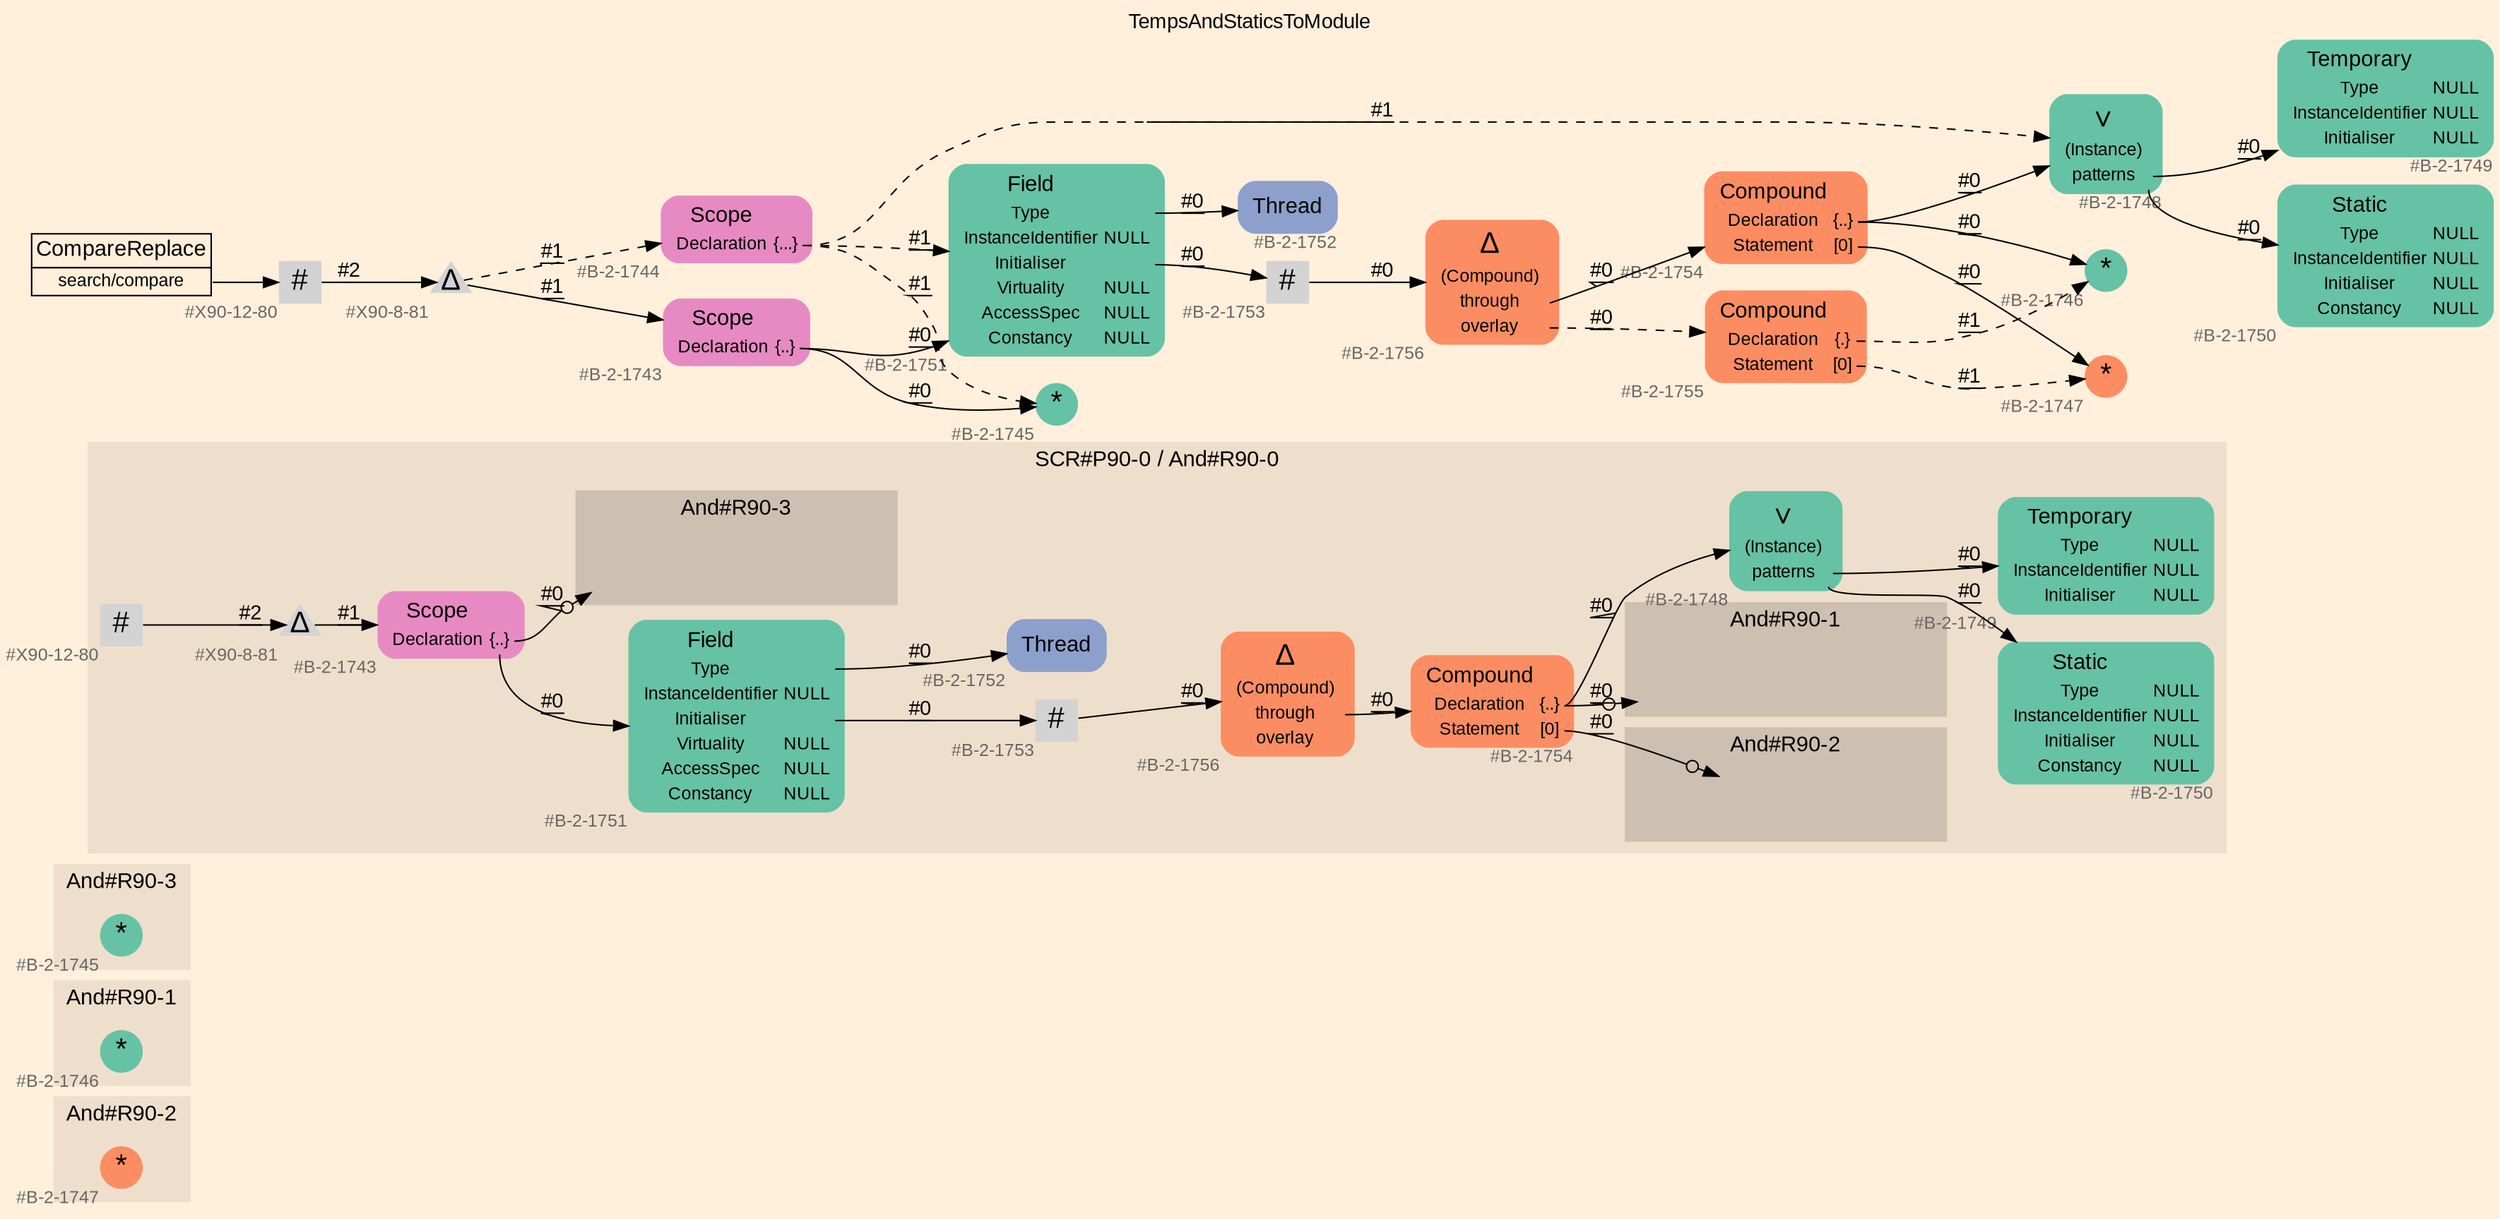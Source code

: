 digraph "TempsAndStaticsToModule" {
label = "TempsAndStaticsToModule"
labelloc = t
graph [
    rankdir = "LR"
    ranksep = 0.3
    bgcolor = antiquewhite1
    color = black
    fontcolor = black
    fontname = "Arial"
];
node [
    fontname = "Arial"
];
edge [
    fontname = "Arial"
];

// -------------------- figure And#R90-2 --------------------
// -------- region And#R90-2 ----------
subgraph "clusterAnd#R90-2" {
    label = "And#R90-2"
    style = "filled"
    color = antiquewhite2
    fontsize = "15"
    // -------- block And#R90-2/#B-2-1747 ----------
    "And#R90-2/#B-2-1747" [
        fillcolor = "/set28/2"
        xlabel = "#B-2-1747"
        fontsize = "12"
        fontcolor = grey40
        shape = "circle"
        label = <<FONT COLOR="black" POINT-SIZE="20">*</FONT>>
        style = "filled"
        penwidth = 0.0
        fixedsize = true
        width = 0.4
        height = 0.4
    ];
    
}


// -------------------- figure And#R90-1 --------------------
// -------- region And#R90-1 ----------
subgraph "clusterAnd#R90-1" {
    label = "And#R90-1"
    style = "filled"
    color = antiquewhite2
    fontsize = "15"
    // -------- block And#R90-1/#B-2-1746 ----------
    "And#R90-1/#B-2-1746" [
        fillcolor = "/set28/1"
        xlabel = "#B-2-1746"
        fontsize = "12"
        fontcolor = grey40
        shape = "circle"
        label = <<FONT COLOR="black" POINT-SIZE="20">*</FONT>>
        style = "filled"
        penwidth = 0.0
        fixedsize = true
        width = 0.4
        height = 0.4
    ];
    
}


// -------------------- figure And#R90-3 --------------------
// -------- region And#R90-3 ----------
subgraph "clusterAnd#R90-3" {
    label = "And#R90-3"
    style = "filled"
    color = antiquewhite2
    fontsize = "15"
    // -------- block And#R90-3/#B-2-1745 ----------
    "And#R90-3/#B-2-1745" [
        fillcolor = "/set28/1"
        xlabel = "#B-2-1745"
        fontsize = "12"
        fontcolor = grey40
        shape = "circle"
        label = <<FONT COLOR="black" POINT-SIZE="20">*</FONT>>
        style = "filled"
        penwidth = 0.0
        fixedsize = true
        width = 0.4
        height = 0.4
    ];
    
}


// -------------------- figure And#R90-0 --------------------
// -------- region And#R90-0 ----------
subgraph "clusterAnd#R90-0" {
    label = "SCR#P90-0 / And#R90-0"
    style = "filled"
    color = antiquewhite2
    fontsize = "15"
    // -------- block And#R90-0/#B-2-1750 ----------
    "And#R90-0/#B-2-1750" [
        fillcolor = "/set28/1"
        xlabel = "#B-2-1750"
        fontsize = "12"
        fontcolor = grey40
        shape = "plaintext"
        label = <<TABLE BORDER="0" CELLBORDER="0" CELLSPACING="0">
         <TR><TD><FONT COLOR="black" POINT-SIZE="15">Static</FONT></TD></TR>
         <TR><TD><FONT COLOR="black" POINT-SIZE="12">Type</FONT></TD><TD PORT="port0"><FONT COLOR="black" POINT-SIZE="12">NULL</FONT></TD></TR>
         <TR><TD><FONT COLOR="black" POINT-SIZE="12">InstanceIdentifier</FONT></TD><TD PORT="port1"><FONT COLOR="black" POINT-SIZE="12">NULL</FONT></TD></TR>
         <TR><TD><FONT COLOR="black" POINT-SIZE="12">Initialiser</FONT></TD><TD PORT="port2"><FONT COLOR="black" POINT-SIZE="12">NULL</FONT></TD></TR>
         <TR><TD><FONT COLOR="black" POINT-SIZE="12">Constancy</FONT></TD><TD PORT="port3"><FONT COLOR="black" POINT-SIZE="12">NULL</FONT></TD></TR>
        </TABLE>>
        style = "rounded,filled"
    ];
    
    // -------- block And#R90-0/#B-2-1754 ----------
    "And#R90-0/#B-2-1754" [
        fillcolor = "/set28/2"
        xlabel = "#B-2-1754"
        fontsize = "12"
        fontcolor = grey40
        shape = "plaintext"
        label = <<TABLE BORDER="0" CELLBORDER="0" CELLSPACING="0">
         <TR><TD><FONT COLOR="black" POINT-SIZE="15">Compound</FONT></TD></TR>
         <TR><TD><FONT COLOR="black" POINT-SIZE="12">Declaration</FONT></TD><TD PORT="port0"><FONT COLOR="black" POINT-SIZE="12">{..}</FONT></TD></TR>
         <TR><TD><FONT COLOR="black" POINT-SIZE="12">Statement</FONT></TD><TD PORT="port1"><FONT COLOR="black" POINT-SIZE="12">[0]</FONT></TD></TR>
        </TABLE>>
        style = "rounded,filled"
    ];
    
    // -------- block And#R90-0/#X90-8-81 ----------
    "And#R90-0/#X90-8-81" [
        xlabel = "#X90-8-81"
        fontsize = "12"
        fontcolor = grey40
        shape = "triangle"
        label = <<FONT COLOR="black" POINT-SIZE="20">Δ</FONT>>
        style = "filled"
        penwidth = 0.0
        fixedsize = true
        width = 0.4
        height = 0.4
    ];
    
    // -------- block And#R90-0/#B-2-1749 ----------
    "And#R90-0/#B-2-1749" [
        fillcolor = "/set28/1"
        xlabel = "#B-2-1749"
        fontsize = "12"
        fontcolor = grey40
        shape = "plaintext"
        label = <<TABLE BORDER="0" CELLBORDER="0" CELLSPACING="0">
         <TR><TD><FONT COLOR="black" POINT-SIZE="15">Temporary</FONT></TD></TR>
         <TR><TD><FONT COLOR="black" POINT-SIZE="12">Type</FONT></TD><TD PORT="port0"><FONT COLOR="black" POINT-SIZE="12">NULL</FONT></TD></TR>
         <TR><TD><FONT COLOR="black" POINT-SIZE="12">InstanceIdentifier</FONT></TD><TD PORT="port1"><FONT COLOR="black" POINT-SIZE="12">NULL</FONT></TD></TR>
         <TR><TD><FONT COLOR="black" POINT-SIZE="12">Initialiser</FONT></TD><TD PORT="port2"><FONT COLOR="black" POINT-SIZE="12">NULL</FONT></TD></TR>
        </TABLE>>
        style = "rounded,filled"
    ];
    
    // -------- block And#R90-0/#B-2-1748 ----------
    "And#R90-0/#B-2-1748" [
        fillcolor = "/set28/1"
        xlabel = "#B-2-1748"
        fontsize = "12"
        fontcolor = grey40
        shape = "plaintext"
        label = <<TABLE BORDER="0" CELLBORDER="0" CELLSPACING="0">
         <TR><TD><FONT COLOR="black" POINT-SIZE="20">∨</FONT></TD></TR>
         <TR><TD><FONT COLOR="black" POINT-SIZE="12">(Instance)</FONT></TD><TD PORT="port0"></TD></TR>
         <TR><TD><FONT COLOR="black" POINT-SIZE="12">patterns</FONT></TD><TD PORT="port1"></TD></TR>
        </TABLE>>
        style = "rounded,filled"
    ];
    
    // -------- block And#R90-0/#B-2-1743 ----------
    "And#R90-0/#B-2-1743" [
        fillcolor = "/set28/4"
        xlabel = "#B-2-1743"
        fontsize = "12"
        fontcolor = grey40
        shape = "plaintext"
        label = <<TABLE BORDER="0" CELLBORDER="0" CELLSPACING="0">
         <TR><TD><FONT COLOR="black" POINT-SIZE="15">Scope</FONT></TD></TR>
         <TR><TD><FONT COLOR="black" POINT-SIZE="12">Declaration</FONT></TD><TD PORT="port0"><FONT COLOR="black" POINT-SIZE="12">{..}</FONT></TD></TR>
        </TABLE>>
        style = "rounded,filled"
    ];
    
    // -------- block And#R90-0/#B-2-1753 ----------
    "And#R90-0/#B-2-1753" [
        xlabel = "#B-2-1753"
        fontsize = "12"
        fontcolor = grey40
        shape = "square"
        label = <<FONT COLOR="black" POINT-SIZE="20">#</FONT>>
        style = "filled"
        penwidth = 0.0
        fixedsize = true
        width = 0.4
        height = 0.4
    ];
    
    // -------- block And#R90-0/#X90-12-80 ----------
    "And#R90-0/#X90-12-80" [
        xlabel = "#X90-12-80"
        fontsize = "12"
        fontcolor = grey40
        shape = "square"
        label = <<FONT COLOR="black" POINT-SIZE="20">#</FONT>>
        style = "filled"
        penwidth = 0.0
        fixedsize = true
        width = 0.4
        height = 0.4
    ];
    
    // -------- block And#R90-0/#B-2-1751 ----------
    "And#R90-0/#B-2-1751" [
        fillcolor = "/set28/1"
        xlabel = "#B-2-1751"
        fontsize = "12"
        fontcolor = grey40
        shape = "plaintext"
        label = <<TABLE BORDER="0" CELLBORDER="0" CELLSPACING="0">
         <TR><TD><FONT COLOR="black" POINT-SIZE="15">Field</FONT></TD></TR>
         <TR><TD><FONT COLOR="black" POINT-SIZE="12">Type</FONT></TD><TD PORT="port0"></TD></TR>
         <TR><TD><FONT COLOR="black" POINT-SIZE="12">InstanceIdentifier</FONT></TD><TD PORT="port1"><FONT COLOR="black" POINT-SIZE="12">NULL</FONT></TD></TR>
         <TR><TD><FONT COLOR="black" POINT-SIZE="12">Initialiser</FONT></TD><TD PORT="port2"></TD></TR>
         <TR><TD><FONT COLOR="black" POINT-SIZE="12">Virtuality</FONT></TD><TD PORT="port3"><FONT COLOR="black" POINT-SIZE="12">NULL</FONT></TD></TR>
         <TR><TD><FONT COLOR="black" POINT-SIZE="12">AccessSpec</FONT></TD><TD PORT="port4"><FONT COLOR="black" POINT-SIZE="12">NULL</FONT></TD></TR>
         <TR><TD><FONT COLOR="black" POINT-SIZE="12">Constancy</FONT></TD><TD PORT="port5"><FONT COLOR="black" POINT-SIZE="12">NULL</FONT></TD></TR>
        </TABLE>>
        style = "rounded,filled"
    ];
    
    // -------- block And#R90-0/#B-2-1752 ----------
    "And#R90-0/#B-2-1752" [
        fillcolor = "/set28/3"
        xlabel = "#B-2-1752"
        fontsize = "12"
        fontcolor = grey40
        shape = "plaintext"
        label = <<TABLE BORDER="0" CELLBORDER="0" CELLSPACING="0">
         <TR><TD><FONT COLOR="black" POINT-SIZE="15">Thread</FONT></TD></TR>
        </TABLE>>
        style = "rounded,filled"
    ];
    
    // -------- block And#R90-0/#B-2-1756 ----------
    "And#R90-0/#B-2-1756" [
        fillcolor = "/set28/2"
        xlabel = "#B-2-1756"
        fontsize = "12"
        fontcolor = grey40
        shape = "plaintext"
        label = <<TABLE BORDER="0" CELLBORDER="0" CELLSPACING="0">
         <TR><TD><FONT COLOR="black" POINT-SIZE="20">Δ</FONT></TD></TR>
         <TR><TD><FONT COLOR="black" POINT-SIZE="12">(Compound)</FONT></TD><TD PORT="port0"></TD></TR>
         <TR><TD><FONT COLOR="black" POINT-SIZE="12">through</FONT></TD><TD PORT="port1"></TD></TR>
         <TR><TD><FONT COLOR="black" POINT-SIZE="12">overlay</FONT></TD><TD PORT="port2"></TD></TR>
        </TABLE>>
        style = "rounded,filled"
    ];
    
    // -------- region And#R90-0/And#R90-1 ----------
    subgraph "clusterAnd#R90-0/And#R90-1" {
        label = "And#R90-1"
        style = "filled"
        color = antiquewhite3
        fontsize = "15"
        // -------- block And#R90-0/And#R90-1/#B-2-1746 ----------
        "And#R90-0/And#R90-1/#B-2-1746" [
            fillcolor = "/set28/1"
            xlabel = "#B-2-1746"
            fontsize = "12"
            fontcolor = grey40
            shape = "none"
            style = "invisible"
        ];
        
    }
    
    // -------- region And#R90-0/And#R90-2 ----------
    subgraph "clusterAnd#R90-0/And#R90-2" {
        label = "And#R90-2"
        style = "filled"
        color = antiquewhite3
        fontsize = "15"
        // -------- block And#R90-0/And#R90-2/#B-2-1747 ----------
        "And#R90-0/And#R90-2/#B-2-1747" [
            fillcolor = "/set28/2"
            xlabel = "#B-2-1747"
            fontsize = "12"
            fontcolor = grey40
            shape = "none"
            style = "invisible"
        ];
        
    }
    
    // -------- region And#R90-0/And#R90-3 ----------
    subgraph "clusterAnd#R90-0/And#R90-3" {
        label = "And#R90-3"
        style = "filled"
        color = antiquewhite3
        fontsize = "15"
        // -------- block And#R90-0/And#R90-3/#B-2-1745 ----------
        "And#R90-0/And#R90-3/#B-2-1745" [
            fillcolor = "/set28/1"
            xlabel = "#B-2-1745"
            fontsize = "12"
            fontcolor = grey40
            shape = "none"
            style = "invisible"
        ];
        
    }
    
}

"And#R90-0/#B-2-1754":port0 -> "And#R90-0/And#R90-1/#B-2-1746" [
    arrowhead="normalnoneodot"
    label = "#0"
    decorate = true
    color = black
    fontcolor = black
];

"And#R90-0/#B-2-1754":port0 -> "And#R90-0/#B-2-1748" [
    label = "#0"
    decorate = true
    color = black
    fontcolor = black
];

"And#R90-0/#B-2-1754":port1 -> "And#R90-0/And#R90-2/#B-2-1747" [
    arrowhead="normalnoneodot"
    label = "#0"
    decorate = true
    color = black
    fontcolor = black
];

"And#R90-0/#X90-8-81" -> "And#R90-0/#B-2-1743" [
    label = "#1"
    decorate = true
    color = black
    fontcolor = black
];

"And#R90-0/#B-2-1748":port1 -> "And#R90-0/#B-2-1749" [
    label = "#0"
    decorate = true
    color = black
    fontcolor = black
];

"And#R90-0/#B-2-1748":port1 -> "And#R90-0/#B-2-1750" [
    label = "#0"
    decorate = true
    color = black
    fontcolor = black
];

"And#R90-0/#B-2-1743":port0 -> "And#R90-0/And#R90-3/#B-2-1745" [
    arrowhead="normalnoneodot"
    label = "#0"
    decorate = true
    color = black
    fontcolor = black
];

"And#R90-0/#B-2-1743":port0 -> "And#R90-0/#B-2-1751" [
    label = "#0"
    decorate = true
    color = black
    fontcolor = black
];

"And#R90-0/#B-2-1753" -> "And#R90-0/#B-2-1756" [
    label = "#0"
    decorate = true
    color = black
    fontcolor = black
];

"And#R90-0/#X90-12-80" -> "And#R90-0/#X90-8-81" [
    label = "#2"
    decorate = true
    color = black
    fontcolor = black
];

"And#R90-0/#B-2-1751":port0 -> "And#R90-0/#B-2-1752" [
    label = "#0"
    decorate = true
    color = black
    fontcolor = black
];

"And#R90-0/#B-2-1751":port2 -> "And#R90-0/#B-2-1753" [
    label = "#0"
    decorate = true
    color = black
    fontcolor = black
];

"And#R90-0/#B-2-1756":port1 -> "And#R90-0/#B-2-1754" [
    label = "#0"
    decorate = true
    color = black
    fontcolor = black
];


// -------------------- transformation figure --------------------
// -------- block CR#X90-10-90 ----------
"CR#X90-10-90" [
    fillcolor = antiquewhite1
    fontsize = "12"
    fontcolor = grey40
    shape = "plaintext"
    label = <<TABLE BORDER="0" CELLBORDER="1" CELLSPACING="0">
     <TR><TD><FONT COLOR="black" POINT-SIZE="15">CompareReplace</FONT></TD></TR>
     <TR><TD PORT="port0"><FONT COLOR="black" POINT-SIZE="12">search/compare</FONT></TD></TR>
    </TABLE>>
    style = "filled"
    color = black
];

// -------- block #X90-12-80 ----------
"#X90-12-80" [
    xlabel = "#X90-12-80"
    fontsize = "12"
    fontcolor = grey40
    shape = "square"
    label = <<FONT COLOR="black" POINT-SIZE="20">#</FONT>>
    style = "filled"
    penwidth = 0.0
    fixedsize = true
    width = 0.4
    height = 0.4
];

// -------- block #X90-8-81 ----------
"#X90-8-81" [
    xlabel = "#X90-8-81"
    fontsize = "12"
    fontcolor = grey40
    shape = "triangle"
    label = <<FONT COLOR="black" POINT-SIZE="20">Δ</FONT>>
    style = "filled"
    penwidth = 0.0
    fixedsize = true
    width = 0.4
    height = 0.4
];

// -------- block #B-2-1743 ----------
"#B-2-1743" [
    fillcolor = "/set28/4"
    xlabel = "#B-2-1743"
    fontsize = "12"
    fontcolor = grey40
    shape = "plaintext"
    label = <<TABLE BORDER="0" CELLBORDER="0" CELLSPACING="0">
     <TR><TD><FONT COLOR="black" POINT-SIZE="15">Scope</FONT></TD></TR>
     <TR><TD><FONT COLOR="black" POINT-SIZE="12">Declaration</FONT></TD><TD PORT="port0"><FONT COLOR="black" POINT-SIZE="12">{..}</FONT></TD></TR>
    </TABLE>>
    style = "rounded,filled"
];

// -------- block #B-2-1745 ----------
"#B-2-1745" [
    fillcolor = "/set28/1"
    xlabel = "#B-2-1745"
    fontsize = "12"
    fontcolor = grey40
    shape = "circle"
    label = <<FONT COLOR="black" POINT-SIZE="20">*</FONT>>
    style = "filled"
    penwidth = 0.0
    fixedsize = true
    width = 0.4
    height = 0.4
];

// -------- block #B-2-1751 ----------
"#B-2-1751" [
    fillcolor = "/set28/1"
    xlabel = "#B-2-1751"
    fontsize = "12"
    fontcolor = grey40
    shape = "plaintext"
    label = <<TABLE BORDER="0" CELLBORDER="0" CELLSPACING="0">
     <TR><TD><FONT COLOR="black" POINT-SIZE="15">Field</FONT></TD></TR>
     <TR><TD><FONT COLOR="black" POINT-SIZE="12">Type</FONT></TD><TD PORT="port0"></TD></TR>
     <TR><TD><FONT COLOR="black" POINT-SIZE="12">InstanceIdentifier</FONT></TD><TD PORT="port1"><FONT COLOR="black" POINT-SIZE="12">NULL</FONT></TD></TR>
     <TR><TD><FONT COLOR="black" POINT-SIZE="12">Initialiser</FONT></TD><TD PORT="port2"></TD></TR>
     <TR><TD><FONT COLOR="black" POINT-SIZE="12">Virtuality</FONT></TD><TD PORT="port3"><FONT COLOR="black" POINT-SIZE="12">NULL</FONT></TD></TR>
     <TR><TD><FONT COLOR="black" POINT-SIZE="12">AccessSpec</FONT></TD><TD PORT="port4"><FONT COLOR="black" POINT-SIZE="12">NULL</FONT></TD></TR>
     <TR><TD><FONT COLOR="black" POINT-SIZE="12">Constancy</FONT></TD><TD PORT="port5"><FONT COLOR="black" POINT-SIZE="12">NULL</FONT></TD></TR>
    </TABLE>>
    style = "rounded,filled"
];

// -------- block #B-2-1752 ----------
"#B-2-1752" [
    fillcolor = "/set28/3"
    xlabel = "#B-2-1752"
    fontsize = "12"
    fontcolor = grey40
    shape = "plaintext"
    label = <<TABLE BORDER="0" CELLBORDER="0" CELLSPACING="0">
     <TR><TD><FONT COLOR="black" POINT-SIZE="15">Thread</FONT></TD></TR>
    </TABLE>>
    style = "rounded,filled"
];

// -------- block #B-2-1753 ----------
"#B-2-1753" [
    xlabel = "#B-2-1753"
    fontsize = "12"
    fontcolor = grey40
    shape = "square"
    label = <<FONT COLOR="black" POINT-SIZE="20">#</FONT>>
    style = "filled"
    penwidth = 0.0
    fixedsize = true
    width = 0.4
    height = 0.4
];

// -------- block #B-2-1756 ----------
"#B-2-1756" [
    fillcolor = "/set28/2"
    xlabel = "#B-2-1756"
    fontsize = "12"
    fontcolor = grey40
    shape = "plaintext"
    label = <<TABLE BORDER="0" CELLBORDER="0" CELLSPACING="0">
     <TR><TD><FONT COLOR="black" POINT-SIZE="20">Δ</FONT></TD></TR>
     <TR><TD><FONT COLOR="black" POINT-SIZE="12">(Compound)</FONT></TD><TD PORT="port0"></TD></TR>
     <TR><TD><FONT COLOR="black" POINT-SIZE="12">through</FONT></TD><TD PORT="port1"></TD></TR>
     <TR><TD><FONT COLOR="black" POINT-SIZE="12">overlay</FONT></TD><TD PORT="port2"></TD></TR>
    </TABLE>>
    style = "rounded,filled"
];

// -------- block #B-2-1754 ----------
"#B-2-1754" [
    fillcolor = "/set28/2"
    xlabel = "#B-2-1754"
    fontsize = "12"
    fontcolor = grey40
    shape = "plaintext"
    label = <<TABLE BORDER="0" CELLBORDER="0" CELLSPACING="0">
     <TR><TD><FONT COLOR="black" POINT-SIZE="15">Compound</FONT></TD></TR>
     <TR><TD><FONT COLOR="black" POINT-SIZE="12">Declaration</FONT></TD><TD PORT="port0"><FONT COLOR="black" POINT-SIZE="12">{..}</FONT></TD></TR>
     <TR><TD><FONT COLOR="black" POINT-SIZE="12">Statement</FONT></TD><TD PORT="port1"><FONT COLOR="black" POINT-SIZE="12">[0]</FONT></TD></TR>
    </TABLE>>
    style = "rounded,filled"
];

// -------- block #B-2-1746 ----------
"#B-2-1746" [
    fillcolor = "/set28/1"
    xlabel = "#B-2-1746"
    fontsize = "12"
    fontcolor = grey40
    shape = "circle"
    label = <<FONT COLOR="black" POINT-SIZE="20">*</FONT>>
    style = "filled"
    penwidth = 0.0
    fixedsize = true
    width = 0.4
    height = 0.4
];

// -------- block #B-2-1748 ----------
"#B-2-1748" [
    fillcolor = "/set28/1"
    xlabel = "#B-2-1748"
    fontsize = "12"
    fontcolor = grey40
    shape = "plaintext"
    label = <<TABLE BORDER="0" CELLBORDER="0" CELLSPACING="0">
     <TR><TD><FONT COLOR="black" POINT-SIZE="20">∨</FONT></TD></TR>
     <TR><TD><FONT COLOR="black" POINT-SIZE="12">(Instance)</FONT></TD><TD PORT="port0"></TD></TR>
     <TR><TD><FONT COLOR="black" POINT-SIZE="12">patterns</FONT></TD><TD PORT="port1"></TD></TR>
    </TABLE>>
    style = "rounded,filled"
];

// -------- block #B-2-1749 ----------
"#B-2-1749" [
    fillcolor = "/set28/1"
    xlabel = "#B-2-1749"
    fontsize = "12"
    fontcolor = grey40
    shape = "plaintext"
    label = <<TABLE BORDER="0" CELLBORDER="0" CELLSPACING="0">
     <TR><TD><FONT COLOR="black" POINT-SIZE="15">Temporary</FONT></TD></TR>
     <TR><TD><FONT COLOR="black" POINT-SIZE="12">Type</FONT></TD><TD PORT="port0"><FONT COLOR="black" POINT-SIZE="12">NULL</FONT></TD></TR>
     <TR><TD><FONT COLOR="black" POINT-SIZE="12">InstanceIdentifier</FONT></TD><TD PORT="port1"><FONT COLOR="black" POINT-SIZE="12">NULL</FONT></TD></TR>
     <TR><TD><FONT COLOR="black" POINT-SIZE="12">Initialiser</FONT></TD><TD PORT="port2"><FONT COLOR="black" POINT-SIZE="12">NULL</FONT></TD></TR>
    </TABLE>>
    style = "rounded,filled"
];

// -------- block #B-2-1750 ----------
"#B-2-1750" [
    fillcolor = "/set28/1"
    xlabel = "#B-2-1750"
    fontsize = "12"
    fontcolor = grey40
    shape = "plaintext"
    label = <<TABLE BORDER="0" CELLBORDER="0" CELLSPACING="0">
     <TR><TD><FONT COLOR="black" POINT-SIZE="15">Static</FONT></TD></TR>
     <TR><TD><FONT COLOR="black" POINT-SIZE="12">Type</FONT></TD><TD PORT="port0"><FONT COLOR="black" POINT-SIZE="12">NULL</FONT></TD></TR>
     <TR><TD><FONT COLOR="black" POINT-SIZE="12">InstanceIdentifier</FONT></TD><TD PORT="port1"><FONT COLOR="black" POINT-SIZE="12">NULL</FONT></TD></TR>
     <TR><TD><FONT COLOR="black" POINT-SIZE="12">Initialiser</FONT></TD><TD PORT="port2"><FONT COLOR="black" POINT-SIZE="12">NULL</FONT></TD></TR>
     <TR><TD><FONT COLOR="black" POINT-SIZE="12">Constancy</FONT></TD><TD PORT="port3"><FONT COLOR="black" POINT-SIZE="12">NULL</FONT></TD></TR>
    </TABLE>>
    style = "rounded,filled"
];

// -------- block #B-2-1747 ----------
"#B-2-1747" [
    fillcolor = "/set28/2"
    xlabel = "#B-2-1747"
    fontsize = "12"
    fontcolor = grey40
    shape = "circle"
    label = <<FONT COLOR="black" POINT-SIZE="20">*</FONT>>
    style = "filled"
    penwidth = 0.0
    fixedsize = true
    width = 0.4
    height = 0.4
];

// -------- block #B-2-1755 ----------
"#B-2-1755" [
    fillcolor = "/set28/2"
    xlabel = "#B-2-1755"
    fontsize = "12"
    fontcolor = grey40
    shape = "plaintext"
    label = <<TABLE BORDER="0" CELLBORDER="0" CELLSPACING="0">
     <TR><TD><FONT COLOR="black" POINT-SIZE="15">Compound</FONT></TD></TR>
     <TR><TD><FONT COLOR="black" POINT-SIZE="12">Declaration</FONT></TD><TD PORT="port0"><FONT COLOR="black" POINT-SIZE="12">{.}</FONT></TD></TR>
     <TR><TD><FONT COLOR="black" POINT-SIZE="12">Statement</FONT></TD><TD PORT="port1"><FONT COLOR="black" POINT-SIZE="12">[0]</FONT></TD></TR>
    </TABLE>>
    style = "rounded,filled"
];

// -------- block #B-2-1744 ----------
"#B-2-1744" [
    fillcolor = "/set28/4"
    xlabel = "#B-2-1744"
    fontsize = "12"
    fontcolor = grey40
    shape = "plaintext"
    label = <<TABLE BORDER="0" CELLBORDER="0" CELLSPACING="0">
     <TR><TD><FONT COLOR="black" POINT-SIZE="15">Scope</FONT></TD></TR>
     <TR><TD><FONT COLOR="black" POINT-SIZE="12">Declaration</FONT></TD><TD PORT="port0"><FONT COLOR="black" POINT-SIZE="12">{...}</FONT></TD></TR>
    </TABLE>>
    style = "rounded,filled"
];

"CR#X90-10-90":port0 -> "#X90-12-80" [
    label = ""
    decorate = true
    color = black
    fontcolor = black
];

"#X90-12-80" -> "#X90-8-81" [
    label = "#2"
    decorate = true
    color = black
    fontcolor = black
];

"#X90-8-81" -> "#B-2-1743" [
    label = "#1"
    decorate = true
    color = black
    fontcolor = black
];

"#X90-8-81" -> "#B-2-1744" [
    style="dashed"
    label = "#1"
    decorate = true
    color = black
    fontcolor = black
];

"#B-2-1743":port0 -> "#B-2-1745" [
    label = "#0"
    decorate = true
    color = black
    fontcolor = black
];

"#B-2-1743":port0 -> "#B-2-1751" [
    label = "#0"
    decorate = true
    color = black
    fontcolor = black
];

"#B-2-1751":port0 -> "#B-2-1752" [
    label = "#0"
    decorate = true
    color = black
    fontcolor = black
];

"#B-2-1751":port2 -> "#B-2-1753" [
    label = "#0"
    decorate = true
    color = black
    fontcolor = black
];

"#B-2-1753" -> "#B-2-1756" [
    label = "#0"
    decorate = true
    color = black
    fontcolor = black
];

"#B-2-1756":port1 -> "#B-2-1754" [
    label = "#0"
    decorate = true
    color = black
    fontcolor = black
];

"#B-2-1756":port2 -> "#B-2-1755" [
    style="dashed"
    label = "#0"
    decorate = true
    color = black
    fontcolor = black
];

"#B-2-1754":port0 -> "#B-2-1746" [
    label = "#0"
    decorate = true
    color = black
    fontcolor = black
];

"#B-2-1754":port0 -> "#B-2-1748" [
    label = "#0"
    decorate = true
    color = black
    fontcolor = black
];

"#B-2-1754":port1 -> "#B-2-1747" [
    label = "#0"
    decorate = true
    color = black
    fontcolor = black
];

"#B-2-1748":port1 -> "#B-2-1749" [
    label = "#0"
    decorate = true
    color = black
    fontcolor = black
];

"#B-2-1748":port1 -> "#B-2-1750" [
    label = "#0"
    decorate = true
    color = black
    fontcolor = black
];

"#B-2-1755":port0 -> "#B-2-1746" [
    style="dashed"
    label = "#1"
    decorate = true
    color = black
    fontcolor = black
];

"#B-2-1755":port1 -> "#B-2-1747" [
    style="dashed"
    label = "#1"
    decorate = true
    color = black
    fontcolor = black
];

"#B-2-1744":port0 -> "#B-2-1745" [
    style="dashed"
    label = "#1"
    decorate = true
    color = black
    fontcolor = black
];

"#B-2-1744":port0 -> "#B-2-1751" [
    style="dashed"
    label = "#1"
    decorate = true
    color = black
    fontcolor = black
];

"#B-2-1744":port0 -> "#B-2-1748" [
    style="dashed"
    label = "#1"
    decorate = true
    color = black
    fontcolor = black
];


}
